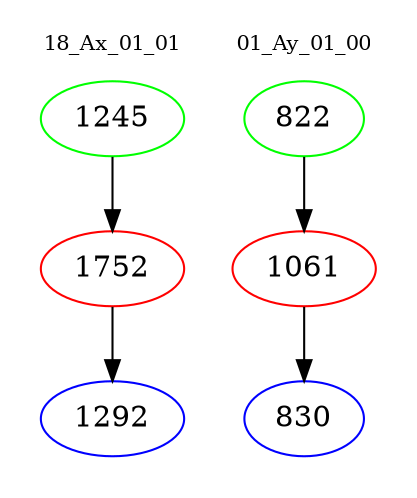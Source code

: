 digraph{
subgraph cluster_0 {
color = white
label = "18_Ax_01_01";
fontsize=10;
T0_1245 [label="1245", color="green"]
T0_1245 -> T0_1752 [color="black"]
T0_1752 [label="1752", color="red"]
T0_1752 -> T0_1292 [color="black"]
T0_1292 [label="1292", color="blue"]
}
subgraph cluster_1 {
color = white
label = "01_Ay_01_00";
fontsize=10;
T1_822 [label="822", color="green"]
T1_822 -> T1_1061 [color="black"]
T1_1061 [label="1061", color="red"]
T1_1061 -> T1_830 [color="black"]
T1_830 [label="830", color="blue"]
}
}
